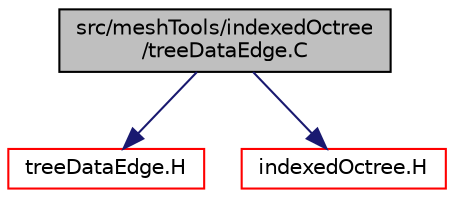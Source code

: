 digraph "src/meshTools/indexedOctree/treeDataEdge.C"
{
  bgcolor="transparent";
  edge [fontname="Helvetica",fontsize="10",labelfontname="Helvetica",labelfontsize="10"];
  node [fontname="Helvetica",fontsize="10",shape=record];
  Node1 [label="src/meshTools/indexedOctree\l/treeDataEdge.C",height=0.2,width=0.4,color="black", fillcolor="grey75", style="filled", fontcolor="black"];
  Node1 -> Node2 [color="midnightblue",fontsize="10",style="solid",fontname="Helvetica"];
  Node2 [label="treeDataEdge.H",height=0.2,width=0.4,color="red",URL="$a07444.html"];
  Node1 -> Node3 [color="midnightblue",fontsize="10",style="solid",fontname="Helvetica"];
  Node3 [label="indexedOctree.H",height=0.2,width=0.4,color="red",URL="$a07724.html"];
}
